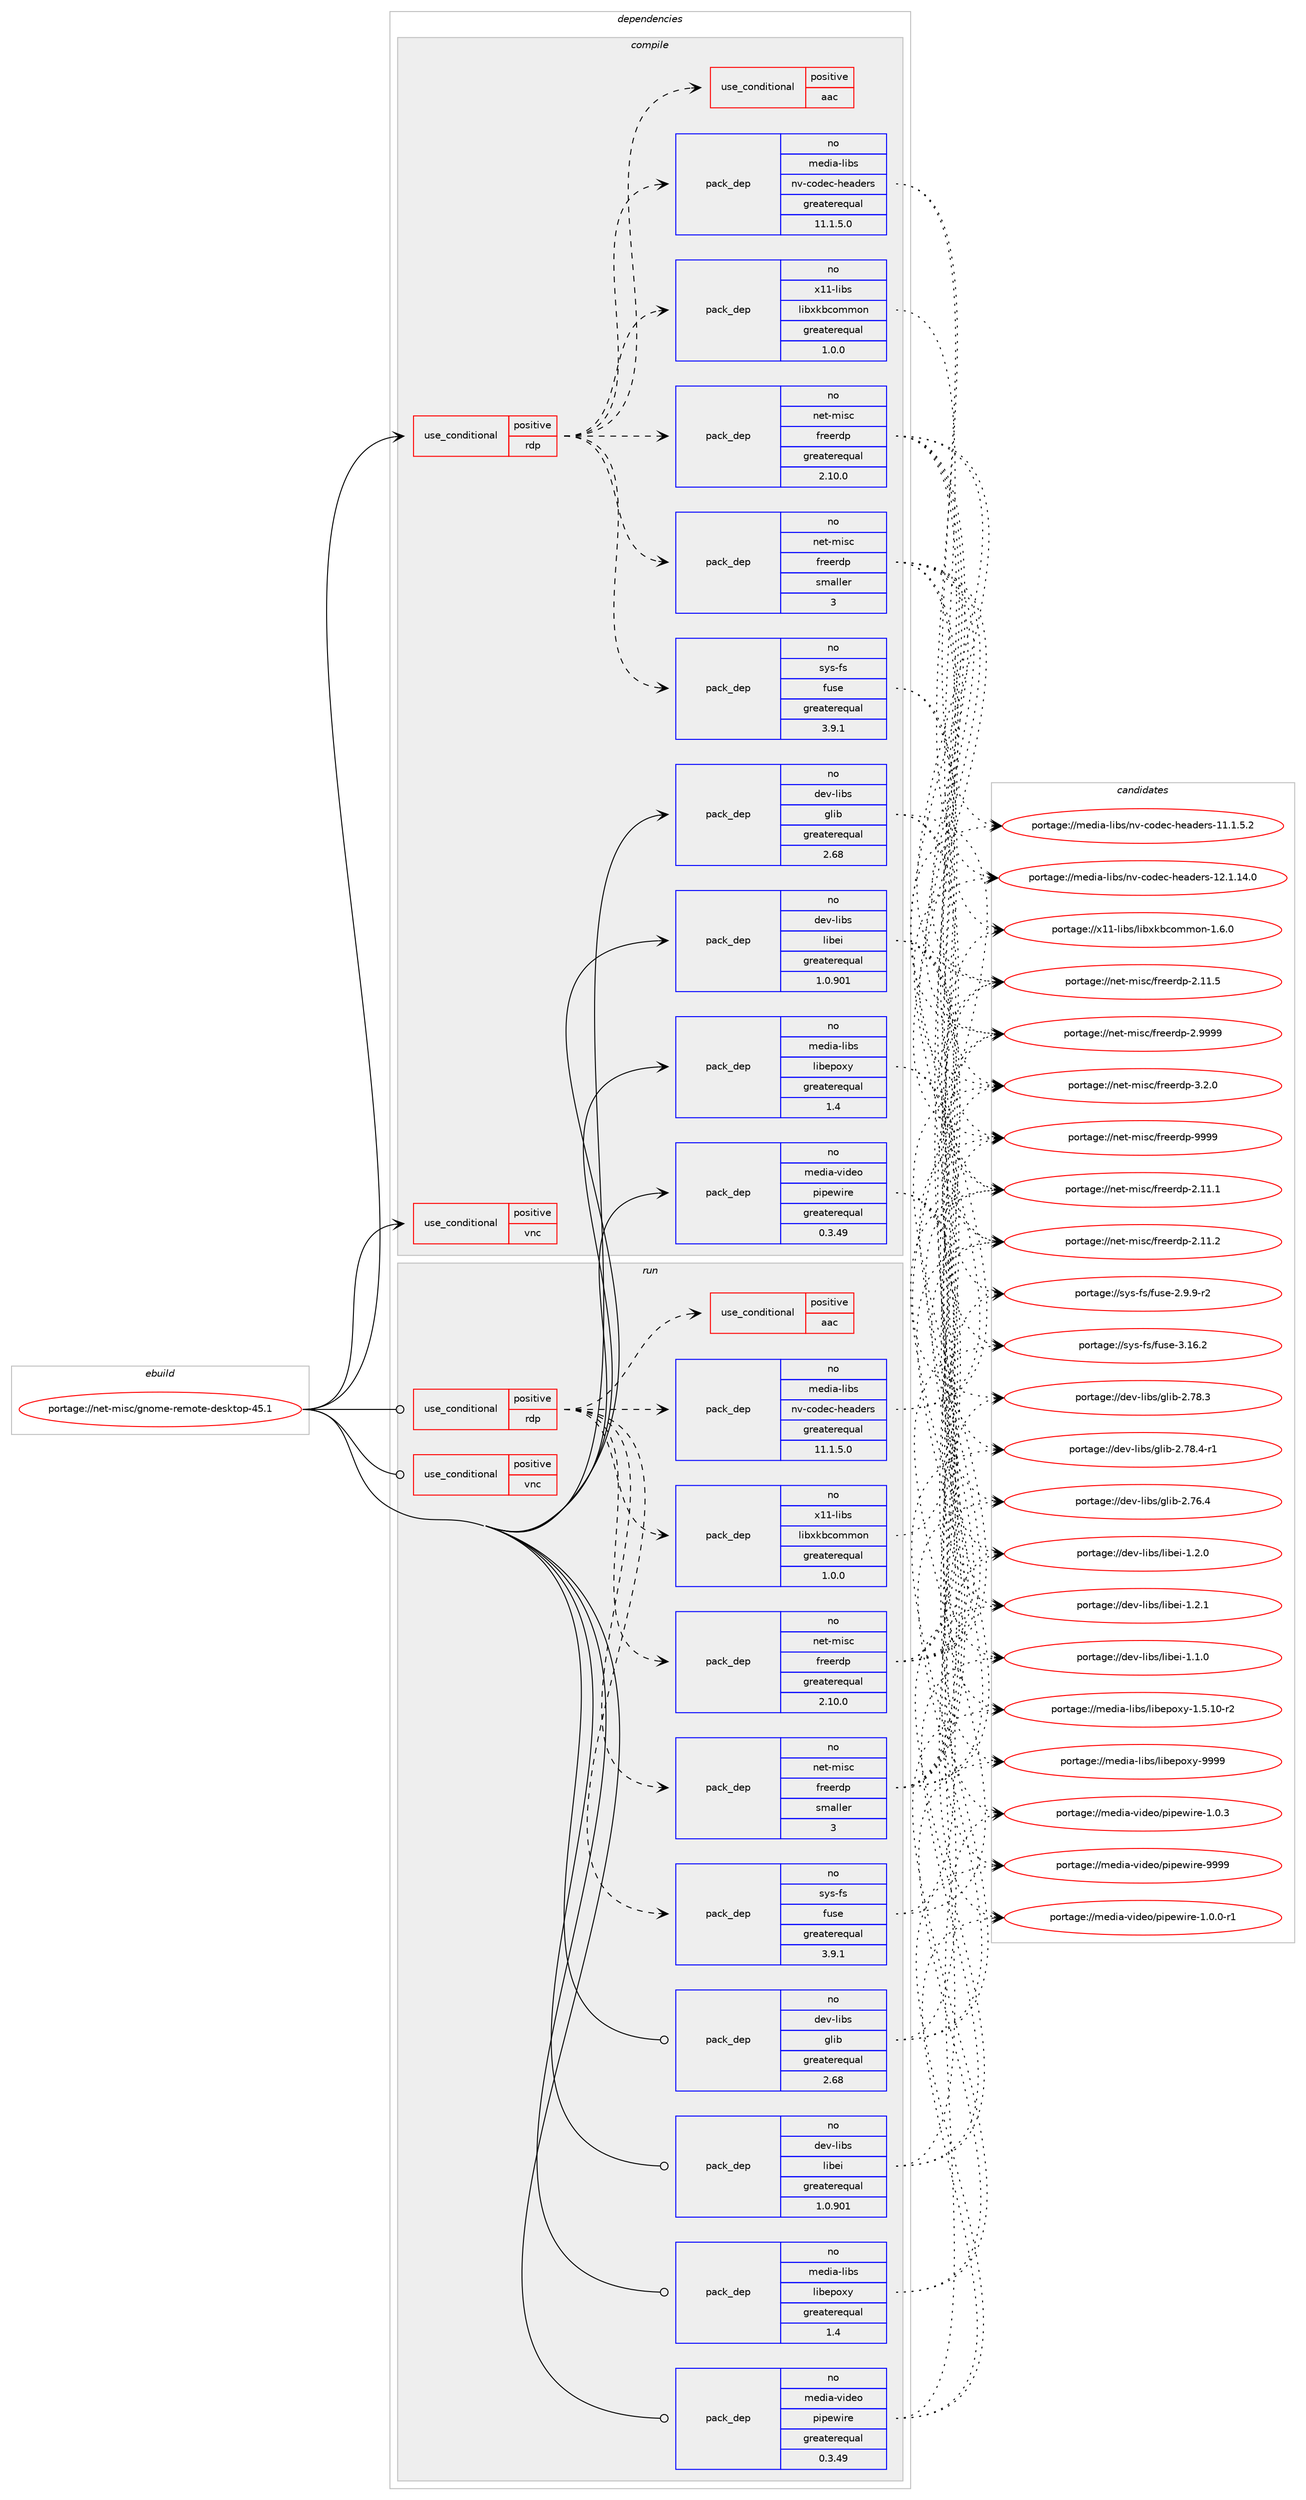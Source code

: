 digraph prolog {

# *************
# Graph options
# *************

newrank=true;
concentrate=true;
compound=true;
graph [rankdir=LR,fontname=Helvetica,fontsize=10,ranksep=1.5];#, ranksep=2.5, nodesep=0.2];
edge  [arrowhead=vee];
node  [fontname=Helvetica,fontsize=10];

# **********
# The ebuild
# **********

subgraph cluster_leftcol {
color=gray;
rank=same;
label=<<i>ebuild</i>>;
id [label="portage://net-misc/gnome-remote-desktop-45.1", color=red, width=4, href="../net-misc/gnome-remote-desktop-45.1.svg"];
}

# ****************
# The dependencies
# ****************

subgraph cluster_midcol {
color=gray;
label=<<i>dependencies</i>>;
subgraph cluster_compile {
fillcolor="#eeeeee";
style=filled;
label=<<i>compile</i>>;
subgraph cond5578 {
dependency8084 [label=<<TABLE BORDER="0" CELLBORDER="1" CELLSPACING="0" CELLPADDING="4"><TR><TD ROWSPAN="3" CELLPADDING="10">use_conditional</TD></TR><TR><TD>positive</TD></TR><TR><TD>rdp</TD></TR></TABLE>>, shape=none, color=red];
subgraph pack2444 {
dependency8085 [label=<<TABLE BORDER="0" CELLBORDER="1" CELLSPACING="0" CELLPADDING="4" WIDTH="220"><TR><TD ROWSPAN="6" CELLPADDING="30">pack_dep</TD></TR><TR><TD WIDTH="110">no</TD></TR><TR><TD>media-libs</TD></TR><TR><TD>nv-codec-headers</TD></TR><TR><TD>greaterequal</TD></TR><TR><TD>11.1.5.0</TD></TR></TABLE>>, shape=none, color=blue];
}
dependency8084:e -> dependency8085:w [weight=20,style="dashed",arrowhead="vee"];
subgraph pack2445 {
dependency8086 [label=<<TABLE BORDER="0" CELLBORDER="1" CELLSPACING="0" CELLPADDING="4" WIDTH="220"><TR><TD ROWSPAN="6" CELLPADDING="30">pack_dep</TD></TR><TR><TD WIDTH="110">no</TD></TR><TR><TD>net-misc</TD></TR><TR><TD>freerdp</TD></TR><TR><TD>greaterequal</TD></TR><TR><TD>2.10.0</TD></TR></TABLE>>, shape=none, color=blue];
}
dependency8084:e -> dependency8086:w [weight=20,style="dashed",arrowhead="vee"];
subgraph pack2446 {
dependency8087 [label=<<TABLE BORDER="0" CELLBORDER="1" CELLSPACING="0" CELLPADDING="4" WIDTH="220"><TR><TD ROWSPAN="6" CELLPADDING="30">pack_dep</TD></TR><TR><TD WIDTH="110">no</TD></TR><TR><TD>net-misc</TD></TR><TR><TD>freerdp</TD></TR><TR><TD>smaller</TD></TR><TR><TD>3</TD></TR></TABLE>>, shape=none, color=blue];
}
dependency8084:e -> dependency8087:w [weight=20,style="dashed",arrowhead="vee"];
subgraph pack2447 {
dependency8088 [label=<<TABLE BORDER="0" CELLBORDER="1" CELLSPACING="0" CELLPADDING="4" WIDTH="220"><TR><TD ROWSPAN="6" CELLPADDING="30">pack_dep</TD></TR><TR><TD WIDTH="110">no</TD></TR><TR><TD>sys-fs</TD></TR><TR><TD>fuse</TD></TR><TR><TD>greaterequal</TD></TR><TR><TD>3.9.1</TD></TR></TABLE>>, shape=none, color=blue];
}
dependency8084:e -> dependency8088:w [weight=20,style="dashed",arrowhead="vee"];
subgraph pack2448 {
dependency8089 [label=<<TABLE BORDER="0" CELLBORDER="1" CELLSPACING="0" CELLPADDING="4" WIDTH="220"><TR><TD ROWSPAN="6" CELLPADDING="30">pack_dep</TD></TR><TR><TD WIDTH="110">no</TD></TR><TR><TD>x11-libs</TD></TR><TR><TD>libxkbcommon</TD></TR><TR><TD>greaterequal</TD></TR><TR><TD>1.0.0</TD></TR></TABLE>>, shape=none, color=blue];
}
dependency8084:e -> dependency8089:w [weight=20,style="dashed",arrowhead="vee"];
subgraph cond5579 {
dependency8090 [label=<<TABLE BORDER="0" CELLBORDER="1" CELLSPACING="0" CELLPADDING="4"><TR><TD ROWSPAN="3" CELLPADDING="10">use_conditional</TD></TR><TR><TD>positive</TD></TR><TR><TD>aac</TD></TR></TABLE>>, shape=none, color=red];
# *** BEGIN UNKNOWN DEPENDENCY TYPE (TODO) ***
# dependency8090 -> package_dependency(portage://net-misc/gnome-remote-desktop-45.1,install,no,media-libs,fdk-aac,none,[,,],any_same_slot,[])
# *** END UNKNOWN DEPENDENCY TYPE (TODO) ***

}
dependency8084:e -> dependency8090:w [weight=20,style="dashed",arrowhead="vee"];
}
id:e -> dependency8084:w [weight=20,style="solid",arrowhead="vee"];
subgraph cond5580 {
dependency8091 [label=<<TABLE BORDER="0" CELLBORDER="1" CELLSPACING="0" CELLPADDING="4"><TR><TD ROWSPAN="3" CELLPADDING="10">use_conditional</TD></TR><TR><TD>positive</TD></TR><TR><TD>vnc</TD></TR></TABLE>>, shape=none, color=red];
# *** BEGIN UNKNOWN DEPENDENCY TYPE (TODO) ***
# dependency8091 -> package_dependency(portage://net-misc/gnome-remote-desktop-45.1,install,no,net-libs,libvncserver,none,[,,],[],[])
# *** END UNKNOWN DEPENDENCY TYPE (TODO) ***

}
id:e -> dependency8091:w [weight=20,style="solid",arrowhead="vee"];
# *** BEGIN UNKNOWN DEPENDENCY TYPE (TODO) ***
# id -> package_dependency(portage://net-misc/gnome-remote-desktop-45.1,install,no,app-crypt,libsecret,none,[,,],[],[])
# *** END UNKNOWN DEPENDENCY TYPE (TODO) ***

# *** BEGIN UNKNOWN DEPENDENCY TYPE (TODO) ***
# id -> package_dependency(portage://net-misc/gnome-remote-desktop-45.1,install,no,app-crypt,tpm2-tss,none,[,,],any_same_slot,[])
# *** END UNKNOWN DEPENDENCY TYPE (TODO) ***

subgraph pack2449 {
dependency8092 [label=<<TABLE BORDER="0" CELLBORDER="1" CELLSPACING="0" CELLPADDING="4" WIDTH="220"><TR><TD ROWSPAN="6" CELLPADDING="30">pack_dep</TD></TR><TR><TD WIDTH="110">no</TD></TR><TR><TD>dev-libs</TD></TR><TR><TD>glib</TD></TR><TR><TD>greaterequal</TD></TR><TR><TD>2.68</TD></TR></TABLE>>, shape=none, color=blue];
}
id:e -> dependency8092:w [weight=20,style="solid",arrowhead="vee"];
subgraph pack2450 {
dependency8093 [label=<<TABLE BORDER="0" CELLBORDER="1" CELLSPACING="0" CELLPADDING="4" WIDTH="220"><TR><TD ROWSPAN="6" CELLPADDING="30">pack_dep</TD></TR><TR><TD WIDTH="110">no</TD></TR><TR><TD>dev-libs</TD></TR><TR><TD>libei</TD></TR><TR><TD>greaterequal</TD></TR><TR><TD>1.0.901</TD></TR></TABLE>>, shape=none, color=blue];
}
id:e -> dependency8093:w [weight=20,style="solid",arrowhead="vee"];
subgraph pack2451 {
dependency8094 [label=<<TABLE BORDER="0" CELLBORDER="1" CELLSPACING="0" CELLPADDING="4" WIDTH="220"><TR><TD ROWSPAN="6" CELLPADDING="30">pack_dep</TD></TR><TR><TD WIDTH="110">no</TD></TR><TR><TD>media-libs</TD></TR><TR><TD>libepoxy</TD></TR><TR><TD>greaterequal</TD></TR><TR><TD>1.4</TD></TR></TABLE>>, shape=none, color=blue];
}
id:e -> dependency8094:w [weight=20,style="solid",arrowhead="vee"];
subgraph pack2452 {
dependency8095 [label=<<TABLE BORDER="0" CELLBORDER="1" CELLSPACING="0" CELLPADDING="4" WIDTH="220"><TR><TD ROWSPAN="6" CELLPADDING="30">pack_dep</TD></TR><TR><TD WIDTH="110">no</TD></TR><TR><TD>media-video</TD></TR><TR><TD>pipewire</TD></TR><TR><TD>greaterequal</TD></TR><TR><TD>0.3.49</TD></TR></TABLE>>, shape=none, color=blue];
}
id:e -> dependency8095:w [weight=20,style="solid",arrowhead="vee"];
# *** BEGIN UNKNOWN DEPENDENCY TYPE (TODO) ***
# id -> package_dependency(portage://net-misc/gnome-remote-desktop-45.1,install,no,x11-libs,cairo,none,[,,],[],[])
# *** END UNKNOWN DEPENDENCY TYPE (TODO) ***

# *** BEGIN UNKNOWN DEPENDENCY TYPE (TODO) ***
# id -> package_dependency(portage://net-misc/gnome-remote-desktop-45.1,install,no,x11-libs,libdrm,none,[,,],[],[])
# *** END UNKNOWN DEPENDENCY TYPE (TODO) ***

# *** BEGIN UNKNOWN DEPENDENCY TYPE (TODO) ***
# id -> package_dependency(portage://net-misc/gnome-remote-desktop-45.1,install,no,x11-libs,libnotify,none,[,,],[],[])
# *** END UNKNOWN DEPENDENCY TYPE (TODO) ***

}
subgraph cluster_compileandrun {
fillcolor="#eeeeee";
style=filled;
label=<<i>compile and run</i>>;
}
subgraph cluster_run {
fillcolor="#eeeeee";
style=filled;
label=<<i>run</i>>;
subgraph cond5581 {
dependency8096 [label=<<TABLE BORDER="0" CELLBORDER="1" CELLSPACING="0" CELLPADDING="4"><TR><TD ROWSPAN="3" CELLPADDING="10">use_conditional</TD></TR><TR><TD>positive</TD></TR><TR><TD>rdp</TD></TR></TABLE>>, shape=none, color=red];
subgraph pack2453 {
dependency8097 [label=<<TABLE BORDER="0" CELLBORDER="1" CELLSPACING="0" CELLPADDING="4" WIDTH="220"><TR><TD ROWSPAN="6" CELLPADDING="30">pack_dep</TD></TR><TR><TD WIDTH="110">no</TD></TR><TR><TD>media-libs</TD></TR><TR><TD>nv-codec-headers</TD></TR><TR><TD>greaterequal</TD></TR><TR><TD>11.1.5.0</TD></TR></TABLE>>, shape=none, color=blue];
}
dependency8096:e -> dependency8097:w [weight=20,style="dashed",arrowhead="vee"];
subgraph pack2454 {
dependency8098 [label=<<TABLE BORDER="0" CELLBORDER="1" CELLSPACING="0" CELLPADDING="4" WIDTH="220"><TR><TD ROWSPAN="6" CELLPADDING="30">pack_dep</TD></TR><TR><TD WIDTH="110">no</TD></TR><TR><TD>net-misc</TD></TR><TR><TD>freerdp</TD></TR><TR><TD>greaterequal</TD></TR><TR><TD>2.10.0</TD></TR></TABLE>>, shape=none, color=blue];
}
dependency8096:e -> dependency8098:w [weight=20,style="dashed",arrowhead="vee"];
subgraph pack2455 {
dependency8099 [label=<<TABLE BORDER="0" CELLBORDER="1" CELLSPACING="0" CELLPADDING="4" WIDTH="220"><TR><TD ROWSPAN="6" CELLPADDING="30">pack_dep</TD></TR><TR><TD WIDTH="110">no</TD></TR><TR><TD>net-misc</TD></TR><TR><TD>freerdp</TD></TR><TR><TD>smaller</TD></TR><TR><TD>3</TD></TR></TABLE>>, shape=none, color=blue];
}
dependency8096:e -> dependency8099:w [weight=20,style="dashed",arrowhead="vee"];
subgraph pack2456 {
dependency8100 [label=<<TABLE BORDER="0" CELLBORDER="1" CELLSPACING="0" CELLPADDING="4" WIDTH="220"><TR><TD ROWSPAN="6" CELLPADDING="30">pack_dep</TD></TR><TR><TD WIDTH="110">no</TD></TR><TR><TD>sys-fs</TD></TR><TR><TD>fuse</TD></TR><TR><TD>greaterequal</TD></TR><TR><TD>3.9.1</TD></TR></TABLE>>, shape=none, color=blue];
}
dependency8096:e -> dependency8100:w [weight=20,style="dashed",arrowhead="vee"];
subgraph pack2457 {
dependency8101 [label=<<TABLE BORDER="0" CELLBORDER="1" CELLSPACING="0" CELLPADDING="4" WIDTH="220"><TR><TD ROWSPAN="6" CELLPADDING="30">pack_dep</TD></TR><TR><TD WIDTH="110">no</TD></TR><TR><TD>x11-libs</TD></TR><TR><TD>libxkbcommon</TD></TR><TR><TD>greaterequal</TD></TR><TR><TD>1.0.0</TD></TR></TABLE>>, shape=none, color=blue];
}
dependency8096:e -> dependency8101:w [weight=20,style="dashed",arrowhead="vee"];
subgraph cond5582 {
dependency8102 [label=<<TABLE BORDER="0" CELLBORDER="1" CELLSPACING="0" CELLPADDING="4"><TR><TD ROWSPAN="3" CELLPADDING="10">use_conditional</TD></TR><TR><TD>positive</TD></TR><TR><TD>aac</TD></TR></TABLE>>, shape=none, color=red];
# *** BEGIN UNKNOWN DEPENDENCY TYPE (TODO) ***
# dependency8102 -> package_dependency(portage://net-misc/gnome-remote-desktop-45.1,run,no,media-libs,fdk-aac,none,[,,],any_same_slot,[])
# *** END UNKNOWN DEPENDENCY TYPE (TODO) ***

}
dependency8096:e -> dependency8102:w [weight=20,style="dashed",arrowhead="vee"];
}
id:e -> dependency8096:w [weight=20,style="solid",arrowhead="odot"];
subgraph cond5583 {
dependency8103 [label=<<TABLE BORDER="0" CELLBORDER="1" CELLSPACING="0" CELLPADDING="4"><TR><TD ROWSPAN="3" CELLPADDING="10">use_conditional</TD></TR><TR><TD>positive</TD></TR><TR><TD>vnc</TD></TR></TABLE>>, shape=none, color=red];
# *** BEGIN UNKNOWN DEPENDENCY TYPE (TODO) ***
# dependency8103 -> package_dependency(portage://net-misc/gnome-remote-desktop-45.1,run,no,net-libs,libvncserver,none,[,,],[],[])
# *** END UNKNOWN DEPENDENCY TYPE (TODO) ***

}
id:e -> dependency8103:w [weight=20,style="solid",arrowhead="odot"];
# *** BEGIN UNKNOWN DEPENDENCY TYPE (TODO) ***
# id -> package_dependency(portage://net-misc/gnome-remote-desktop-45.1,run,no,app-crypt,libsecret,none,[,,],[],[])
# *** END UNKNOWN DEPENDENCY TYPE (TODO) ***

# *** BEGIN UNKNOWN DEPENDENCY TYPE (TODO) ***
# id -> package_dependency(portage://net-misc/gnome-remote-desktop-45.1,run,no,app-crypt,tpm2-tss,none,[,,],any_same_slot,[])
# *** END UNKNOWN DEPENDENCY TYPE (TODO) ***

subgraph pack2458 {
dependency8104 [label=<<TABLE BORDER="0" CELLBORDER="1" CELLSPACING="0" CELLPADDING="4" WIDTH="220"><TR><TD ROWSPAN="6" CELLPADDING="30">pack_dep</TD></TR><TR><TD WIDTH="110">no</TD></TR><TR><TD>dev-libs</TD></TR><TR><TD>glib</TD></TR><TR><TD>greaterequal</TD></TR><TR><TD>2.68</TD></TR></TABLE>>, shape=none, color=blue];
}
id:e -> dependency8104:w [weight=20,style="solid",arrowhead="odot"];
subgraph pack2459 {
dependency8105 [label=<<TABLE BORDER="0" CELLBORDER="1" CELLSPACING="0" CELLPADDING="4" WIDTH="220"><TR><TD ROWSPAN="6" CELLPADDING="30">pack_dep</TD></TR><TR><TD WIDTH="110">no</TD></TR><TR><TD>dev-libs</TD></TR><TR><TD>libei</TD></TR><TR><TD>greaterequal</TD></TR><TR><TD>1.0.901</TD></TR></TABLE>>, shape=none, color=blue];
}
id:e -> dependency8105:w [weight=20,style="solid",arrowhead="odot"];
subgraph pack2460 {
dependency8106 [label=<<TABLE BORDER="0" CELLBORDER="1" CELLSPACING="0" CELLPADDING="4" WIDTH="220"><TR><TD ROWSPAN="6" CELLPADDING="30">pack_dep</TD></TR><TR><TD WIDTH="110">no</TD></TR><TR><TD>media-libs</TD></TR><TR><TD>libepoxy</TD></TR><TR><TD>greaterequal</TD></TR><TR><TD>1.4</TD></TR></TABLE>>, shape=none, color=blue];
}
id:e -> dependency8106:w [weight=20,style="solid",arrowhead="odot"];
subgraph pack2461 {
dependency8107 [label=<<TABLE BORDER="0" CELLBORDER="1" CELLSPACING="0" CELLPADDING="4" WIDTH="220"><TR><TD ROWSPAN="6" CELLPADDING="30">pack_dep</TD></TR><TR><TD WIDTH="110">no</TD></TR><TR><TD>media-video</TD></TR><TR><TD>pipewire</TD></TR><TR><TD>greaterequal</TD></TR><TR><TD>0.3.49</TD></TR></TABLE>>, shape=none, color=blue];
}
id:e -> dependency8107:w [weight=20,style="solid",arrowhead="odot"];
# *** BEGIN UNKNOWN DEPENDENCY TYPE (TODO) ***
# id -> package_dependency(portage://net-misc/gnome-remote-desktop-45.1,run,no,x11-libs,cairo,none,[,,],[],[])
# *** END UNKNOWN DEPENDENCY TYPE (TODO) ***

# *** BEGIN UNKNOWN DEPENDENCY TYPE (TODO) ***
# id -> package_dependency(portage://net-misc/gnome-remote-desktop-45.1,run,no,x11-libs,libdrm,none,[,,],[],[])
# *** END UNKNOWN DEPENDENCY TYPE (TODO) ***

# *** BEGIN UNKNOWN DEPENDENCY TYPE (TODO) ***
# id -> package_dependency(portage://net-misc/gnome-remote-desktop-45.1,run,no,x11-libs,libnotify,none,[,,],[],[])
# *** END UNKNOWN DEPENDENCY TYPE (TODO) ***

# *** BEGIN UNKNOWN DEPENDENCY TYPE (TODO) ***
# id -> package_dependency(portage://net-misc/gnome-remote-desktop-45.1,run,no,x11-wm,mutter,none,[,,],[],[use(enable(screencast),none)])
# *** END UNKNOWN DEPENDENCY TYPE (TODO) ***

}
}

# **************
# The candidates
# **************

subgraph cluster_choices {
rank=same;
color=gray;
label=<<i>candidates</i>>;

subgraph choice2444 {
color=black;
nodesep=1;
choice109101100105974510810598115471101184599111100101994510410197100101114115454949464946534650 [label="portage://media-libs/nv-codec-headers-11.1.5.2", color=red, width=4,href="../media-libs/nv-codec-headers-11.1.5.2.svg"];
choice10910110010597451081059811547110118459911110010199451041019710010111411545495046494649524648 [label="portage://media-libs/nv-codec-headers-12.1.14.0", color=red, width=4,href="../media-libs/nv-codec-headers-12.1.14.0.svg"];
dependency8085:e -> choice109101100105974510810598115471101184599111100101994510410197100101114115454949464946534650:w [style=dotted,weight="100"];
dependency8085:e -> choice10910110010597451081059811547110118459911110010199451041019710010111411545495046494649524648:w [style=dotted,weight="100"];
}
subgraph choice2445 {
color=black;
nodesep=1;
choice11010111645109105115994710211410110111410011245504649494649 [label="portage://net-misc/freerdp-2.11.1", color=red, width=4,href="../net-misc/freerdp-2.11.1.svg"];
choice11010111645109105115994710211410110111410011245504649494650 [label="portage://net-misc/freerdp-2.11.2", color=red, width=4,href="../net-misc/freerdp-2.11.2.svg"];
choice11010111645109105115994710211410110111410011245504649494653 [label="portage://net-misc/freerdp-2.11.5", color=red, width=4,href="../net-misc/freerdp-2.11.5.svg"];
choice11010111645109105115994710211410110111410011245504657575757 [label="portage://net-misc/freerdp-2.9999", color=red, width=4,href="../net-misc/freerdp-2.9999.svg"];
choice110101116451091051159947102114101101114100112455146504648 [label="portage://net-misc/freerdp-3.2.0", color=red, width=4,href="../net-misc/freerdp-3.2.0.svg"];
choice1101011164510910511599471021141011011141001124557575757 [label="portage://net-misc/freerdp-9999", color=red, width=4,href="../net-misc/freerdp-9999.svg"];
dependency8086:e -> choice11010111645109105115994710211410110111410011245504649494649:w [style=dotted,weight="100"];
dependency8086:e -> choice11010111645109105115994710211410110111410011245504649494650:w [style=dotted,weight="100"];
dependency8086:e -> choice11010111645109105115994710211410110111410011245504649494653:w [style=dotted,weight="100"];
dependency8086:e -> choice11010111645109105115994710211410110111410011245504657575757:w [style=dotted,weight="100"];
dependency8086:e -> choice110101116451091051159947102114101101114100112455146504648:w [style=dotted,weight="100"];
dependency8086:e -> choice1101011164510910511599471021141011011141001124557575757:w [style=dotted,weight="100"];
}
subgraph choice2446 {
color=black;
nodesep=1;
choice11010111645109105115994710211410110111410011245504649494649 [label="portage://net-misc/freerdp-2.11.1", color=red, width=4,href="../net-misc/freerdp-2.11.1.svg"];
choice11010111645109105115994710211410110111410011245504649494650 [label="portage://net-misc/freerdp-2.11.2", color=red, width=4,href="../net-misc/freerdp-2.11.2.svg"];
choice11010111645109105115994710211410110111410011245504649494653 [label="portage://net-misc/freerdp-2.11.5", color=red, width=4,href="../net-misc/freerdp-2.11.5.svg"];
choice11010111645109105115994710211410110111410011245504657575757 [label="portage://net-misc/freerdp-2.9999", color=red, width=4,href="../net-misc/freerdp-2.9999.svg"];
choice110101116451091051159947102114101101114100112455146504648 [label="portage://net-misc/freerdp-3.2.0", color=red, width=4,href="../net-misc/freerdp-3.2.0.svg"];
choice1101011164510910511599471021141011011141001124557575757 [label="portage://net-misc/freerdp-9999", color=red, width=4,href="../net-misc/freerdp-9999.svg"];
dependency8087:e -> choice11010111645109105115994710211410110111410011245504649494649:w [style=dotted,weight="100"];
dependency8087:e -> choice11010111645109105115994710211410110111410011245504649494650:w [style=dotted,weight="100"];
dependency8087:e -> choice11010111645109105115994710211410110111410011245504649494653:w [style=dotted,weight="100"];
dependency8087:e -> choice11010111645109105115994710211410110111410011245504657575757:w [style=dotted,weight="100"];
dependency8087:e -> choice110101116451091051159947102114101101114100112455146504648:w [style=dotted,weight="100"];
dependency8087:e -> choice1101011164510910511599471021141011011141001124557575757:w [style=dotted,weight="100"];
}
subgraph choice2447 {
color=black;
nodesep=1;
choice11512111545102115471021171151014550465746574511450 [label="portage://sys-fs/fuse-2.9.9-r2", color=red, width=4,href="../sys-fs/fuse-2.9.9-r2.svg"];
choice115121115451021154710211711510145514649544650 [label="portage://sys-fs/fuse-3.16.2", color=red, width=4,href="../sys-fs/fuse-3.16.2.svg"];
dependency8088:e -> choice11512111545102115471021171151014550465746574511450:w [style=dotted,weight="100"];
dependency8088:e -> choice115121115451021154710211711510145514649544650:w [style=dotted,weight="100"];
}
subgraph choice2448 {
color=black;
nodesep=1;
choice1204949451081059811547108105981201079899111109109111110454946544648 [label="portage://x11-libs/libxkbcommon-1.6.0", color=red, width=4,href="../x11-libs/libxkbcommon-1.6.0.svg"];
dependency8089:e -> choice1204949451081059811547108105981201079899111109109111110454946544648:w [style=dotted,weight="100"];
}
subgraph choice2449 {
color=black;
nodesep=1;
choice1001011184510810598115471031081059845504655544652 [label="portage://dev-libs/glib-2.76.4", color=red, width=4,href="../dev-libs/glib-2.76.4.svg"];
choice1001011184510810598115471031081059845504655564651 [label="portage://dev-libs/glib-2.78.3", color=red, width=4,href="../dev-libs/glib-2.78.3.svg"];
choice10010111845108105981154710310810598455046555646524511449 [label="portage://dev-libs/glib-2.78.4-r1", color=red, width=4,href="../dev-libs/glib-2.78.4-r1.svg"];
dependency8092:e -> choice1001011184510810598115471031081059845504655544652:w [style=dotted,weight="100"];
dependency8092:e -> choice1001011184510810598115471031081059845504655564651:w [style=dotted,weight="100"];
dependency8092:e -> choice10010111845108105981154710310810598455046555646524511449:w [style=dotted,weight="100"];
}
subgraph choice2450 {
color=black;
nodesep=1;
choice10010111845108105981154710810598101105454946494648 [label="portage://dev-libs/libei-1.1.0", color=red, width=4,href="../dev-libs/libei-1.1.0.svg"];
choice10010111845108105981154710810598101105454946504648 [label="portage://dev-libs/libei-1.2.0", color=red, width=4,href="../dev-libs/libei-1.2.0.svg"];
choice10010111845108105981154710810598101105454946504649 [label="portage://dev-libs/libei-1.2.1", color=red, width=4,href="../dev-libs/libei-1.2.1.svg"];
dependency8093:e -> choice10010111845108105981154710810598101105454946494648:w [style=dotted,weight="100"];
dependency8093:e -> choice10010111845108105981154710810598101105454946504648:w [style=dotted,weight="100"];
dependency8093:e -> choice10010111845108105981154710810598101105454946504649:w [style=dotted,weight="100"];
}
subgraph choice2451 {
color=black;
nodesep=1;
choice1091011001059745108105981154710810598101112111120121454946534649484511450 [label="portage://media-libs/libepoxy-1.5.10-r2", color=red, width=4,href="../media-libs/libepoxy-1.5.10-r2.svg"];
choice10910110010597451081059811547108105981011121111201214557575757 [label="portage://media-libs/libepoxy-9999", color=red, width=4,href="../media-libs/libepoxy-9999.svg"];
dependency8094:e -> choice1091011001059745108105981154710810598101112111120121454946534649484511450:w [style=dotted,weight="100"];
dependency8094:e -> choice10910110010597451081059811547108105981011121111201214557575757:w [style=dotted,weight="100"];
}
subgraph choice2452 {
color=black;
nodesep=1;
choice1091011001059745118105100101111471121051121011191051141014549464846484511449 [label="portage://media-video/pipewire-1.0.0-r1", color=red, width=4,href="../media-video/pipewire-1.0.0-r1.svg"];
choice109101100105974511810510010111147112105112101119105114101454946484651 [label="portage://media-video/pipewire-1.0.3", color=red, width=4,href="../media-video/pipewire-1.0.3.svg"];
choice1091011001059745118105100101111471121051121011191051141014557575757 [label="portage://media-video/pipewire-9999", color=red, width=4,href="../media-video/pipewire-9999.svg"];
dependency8095:e -> choice1091011001059745118105100101111471121051121011191051141014549464846484511449:w [style=dotted,weight="100"];
dependency8095:e -> choice109101100105974511810510010111147112105112101119105114101454946484651:w [style=dotted,weight="100"];
dependency8095:e -> choice1091011001059745118105100101111471121051121011191051141014557575757:w [style=dotted,weight="100"];
}
subgraph choice2453 {
color=black;
nodesep=1;
choice109101100105974510810598115471101184599111100101994510410197100101114115454949464946534650 [label="portage://media-libs/nv-codec-headers-11.1.5.2", color=red, width=4,href="../media-libs/nv-codec-headers-11.1.5.2.svg"];
choice10910110010597451081059811547110118459911110010199451041019710010111411545495046494649524648 [label="portage://media-libs/nv-codec-headers-12.1.14.0", color=red, width=4,href="../media-libs/nv-codec-headers-12.1.14.0.svg"];
dependency8097:e -> choice109101100105974510810598115471101184599111100101994510410197100101114115454949464946534650:w [style=dotted,weight="100"];
dependency8097:e -> choice10910110010597451081059811547110118459911110010199451041019710010111411545495046494649524648:w [style=dotted,weight="100"];
}
subgraph choice2454 {
color=black;
nodesep=1;
choice11010111645109105115994710211410110111410011245504649494649 [label="portage://net-misc/freerdp-2.11.1", color=red, width=4,href="../net-misc/freerdp-2.11.1.svg"];
choice11010111645109105115994710211410110111410011245504649494650 [label="portage://net-misc/freerdp-2.11.2", color=red, width=4,href="../net-misc/freerdp-2.11.2.svg"];
choice11010111645109105115994710211410110111410011245504649494653 [label="portage://net-misc/freerdp-2.11.5", color=red, width=4,href="../net-misc/freerdp-2.11.5.svg"];
choice11010111645109105115994710211410110111410011245504657575757 [label="portage://net-misc/freerdp-2.9999", color=red, width=4,href="../net-misc/freerdp-2.9999.svg"];
choice110101116451091051159947102114101101114100112455146504648 [label="portage://net-misc/freerdp-3.2.0", color=red, width=4,href="../net-misc/freerdp-3.2.0.svg"];
choice1101011164510910511599471021141011011141001124557575757 [label="portage://net-misc/freerdp-9999", color=red, width=4,href="../net-misc/freerdp-9999.svg"];
dependency8098:e -> choice11010111645109105115994710211410110111410011245504649494649:w [style=dotted,weight="100"];
dependency8098:e -> choice11010111645109105115994710211410110111410011245504649494650:w [style=dotted,weight="100"];
dependency8098:e -> choice11010111645109105115994710211410110111410011245504649494653:w [style=dotted,weight="100"];
dependency8098:e -> choice11010111645109105115994710211410110111410011245504657575757:w [style=dotted,weight="100"];
dependency8098:e -> choice110101116451091051159947102114101101114100112455146504648:w [style=dotted,weight="100"];
dependency8098:e -> choice1101011164510910511599471021141011011141001124557575757:w [style=dotted,weight="100"];
}
subgraph choice2455 {
color=black;
nodesep=1;
choice11010111645109105115994710211410110111410011245504649494649 [label="portage://net-misc/freerdp-2.11.1", color=red, width=4,href="../net-misc/freerdp-2.11.1.svg"];
choice11010111645109105115994710211410110111410011245504649494650 [label="portage://net-misc/freerdp-2.11.2", color=red, width=4,href="../net-misc/freerdp-2.11.2.svg"];
choice11010111645109105115994710211410110111410011245504649494653 [label="portage://net-misc/freerdp-2.11.5", color=red, width=4,href="../net-misc/freerdp-2.11.5.svg"];
choice11010111645109105115994710211410110111410011245504657575757 [label="portage://net-misc/freerdp-2.9999", color=red, width=4,href="../net-misc/freerdp-2.9999.svg"];
choice110101116451091051159947102114101101114100112455146504648 [label="portage://net-misc/freerdp-3.2.0", color=red, width=4,href="../net-misc/freerdp-3.2.0.svg"];
choice1101011164510910511599471021141011011141001124557575757 [label="portage://net-misc/freerdp-9999", color=red, width=4,href="../net-misc/freerdp-9999.svg"];
dependency8099:e -> choice11010111645109105115994710211410110111410011245504649494649:w [style=dotted,weight="100"];
dependency8099:e -> choice11010111645109105115994710211410110111410011245504649494650:w [style=dotted,weight="100"];
dependency8099:e -> choice11010111645109105115994710211410110111410011245504649494653:w [style=dotted,weight="100"];
dependency8099:e -> choice11010111645109105115994710211410110111410011245504657575757:w [style=dotted,weight="100"];
dependency8099:e -> choice110101116451091051159947102114101101114100112455146504648:w [style=dotted,weight="100"];
dependency8099:e -> choice1101011164510910511599471021141011011141001124557575757:w [style=dotted,weight="100"];
}
subgraph choice2456 {
color=black;
nodesep=1;
choice11512111545102115471021171151014550465746574511450 [label="portage://sys-fs/fuse-2.9.9-r2", color=red, width=4,href="../sys-fs/fuse-2.9.9-r2.svg"];
choice115121115451021154710211711510145514649544650 [label="portage://sys-fs/fuse-3.16.2", color=red, width=4,href="../sys-fs/fuse-3.16.2.svg"];
dependency8100:e -> choice11512111545102115471021171151014550465746574511450:w [style=dotted,weight="100"];
dependency8100:e -> choice115121115451021154710211711510145514649544650:w [style=dotted,weight="100"];
}
subgraph choice2457 {
color=black;
nodesep=1;
choice1204949451081059811547108105981201079899111109109111110454946544648 [label="portage://x11-libs/libxkbcommon-1.6.0", color=red, width=4,href="../x11-libs/libxkbcommon-1.6.0.svg"];
dependency8101:e -> choice1204949451081059811547108105981201079899111109109111110454946544648:w [style=dotted,weight="100"];
}
subgraph choice2458 {
color=black;
nodesep=1;
choice1001011184510810598115471031081059845504655544652 [label="portage://dev-libs/glib-2.76.4", color=red, width=4,href="../dev-libs/glib-2.76.4.svg"];
choice1001011184510810598115471031081059845504655564651 [label="portage://dev-libs/glib-2.78.3", color=red, width=4,href="../dev-libs/glib-2.78.3.svg"];
choice10010111845108105981154710310810598455046555646524511449 [label="portage://dev-libs/glib-2.78.4-r1", color=red, width=4,href="../dev-libs/glib-2.78.4-r1.svg"];
dependency8104:e -> choice1001011184510810598115471031081059845504655544652:w [style=dotted,weight="100"];
dependency8104:e -> choice1001011184510810598115471031081059845504655564651:w [style=dotted,weight="100"];
dependency8104:e -> choice10010111845108105981154710310810598455046555646524511449:w [style=dotted,weight="100"];
}
subgraph choice2459 {
color=black;
nodesep=1;
choice10010111845108105981154710810598101105454946494648 [label="portage://dev-libs/libei-1.1.0", color=red, width=4,href="../dev-libs/libei-1.1.0.svg"];
choice10010111845108105981154710810598101105454946504648 [label="portage://dev-libs/libei-1.2.0", color=red, width=4,href="../dev-libs/libei-1.2.0.svg"];
choice10010111845108105981154710810598101105454946504649 [label="portage://dev-libs/libei-1.2.1", color=red, width=4,href="../dev-libs/libei-1.2.1.svg"];
dependency8105:e -> choice10010111845108105981154710810598101105454946494648:w [style=dotted,weight="100"];
dependency8105:e -> choice10010111845108105981154710810598101105454946504648:w [style=dotted,weight="100"];
dependency8105:e -> choice10010111845108105981154710810598101105454946504649:w [style=dotted,weight="100"];
}
subgraph choice2460 {
color=black;
nodesep=1;
choice1091011001059745108105981154710810598101112111120121454946534649484511450 [label="portage://media-libs/libepoxy-1.5.10-r2", color=red, width=4,href="../media-libs/libepoxy-1.5.10-r2.svg"];
choice10910110010597451081059811547108105981011121111201214557575757 [label="portage://media-libs/libepoxy-9999", color=red, width=4,href="../media-libs/libepoxy-9999.svg"];
dependency8106:e -> choice1091011001059745108105981154710810598101112111120121454946534649484511450:w [style=dotted,weight="100"];
dependency8106:e -> choice10910110010597451081059811547108105981011121111201214557575757:w [style=dotted,weight="100"];
}
subgraph choice2461 {
color=black;
nodesep=1;
choice1091011001059745118105100101111471121051121011191051141014549464846484511449 [label="portage://media-video/pipewire-1.0.0-r1", color=red, width=4,href="../media-video/pipewire-1.0.0-r1.svg"];
choice109101100105974511810510010111147112105112101119105114101454946484651 [label="portage://media-video/pipewire-1.0.3", color=red, width=4,href="../media-video/pipewire-1.0.3.svg"];
choice1091011001059745118105100101111471121051121011191051141014557575757 [label="portage://media-video/pipewire-9999", color=red, width=4,href="../media-video/pipewire-9999.svg"];
dependency8107:e -> choice1091011001059745118105100101111471121051121011191051141014549464846484511449:w [style=dotted,weight="100"];
dependency8107:e -> choice109101100105974511810510010111147112105112101119105114101454946484651:w [style=dotted,weight="100"];
dependency8107:e -> choice1091011001059745118105100101111471121051121011191051141014557575757:w [style=dotted,weight="100"];
}
}

}
